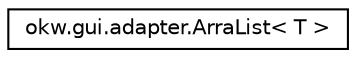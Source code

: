 digraph "Grafische Darstellung der Klassenhierarchie"
{
 // INTERACTIVE_SVG=YES
 // LATEX_PDF_SIZE
  edge [fontname="Helvetica",fontsize="10",labelfontname="Helvetica",labelfontsize="10"];
  node [fontname="Helvetica",fontsize="10",shape=record];
  rankdir="LR";
  Node0 [label="okw.gui.adapter.ArraList\< T \>",height=0.2,width=0.4,color="black", fillcolor="white", style="filled",URL="$classokw_1_1gui_1_1adapter_1_1_arra_list.html",tooltip=" "];
}
